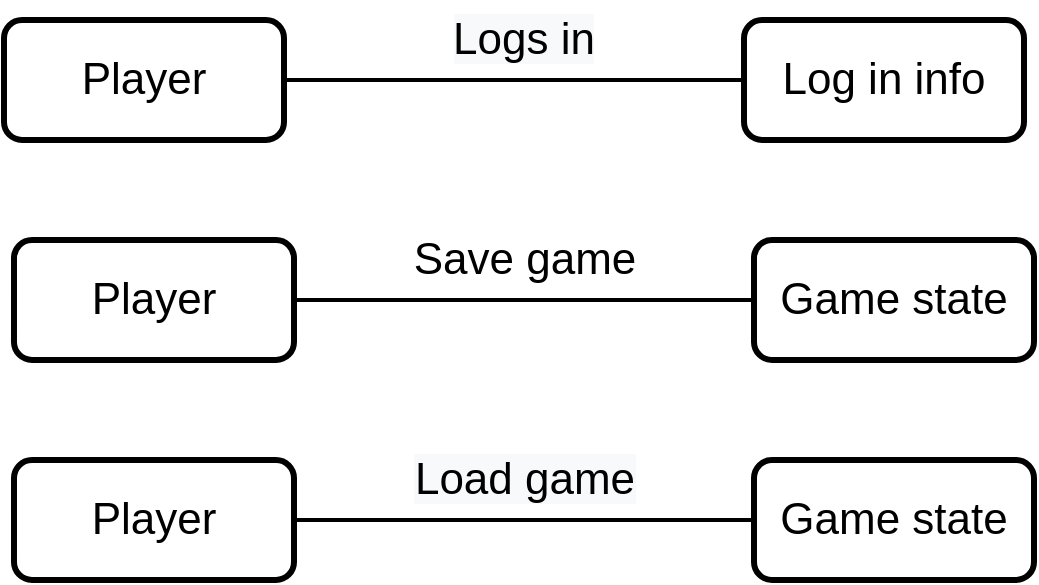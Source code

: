 <mxfile version="17.4.5" type="github">
  <diagram id="wiQ8Lzi3Vjw1ZslagZor" name="Page-1">
    <mxGraphModel dx="1422" dy="762" grid="1" gridSize="10" guides="1" tooltips="1" connect="1" arrows="1" fold="1" page="1" pageScale="1" pageWidth="850" pageHeight="1100" math="0" shadow="0">
      <root>
        <mxCell id="0" />
        <mxCell id="1" parent="0" />
        <mxCell id="L_VHjBdt1VF4U8gCM4sk-1" value="&lt;font style=&quot;font-size: 22px&quot;&gt;Log in info&lt;/font&gt;" style="rounded=1;whiteSpace=wrap;html=1;strokeWidth=3;" vertex="1" parent="1">
          <mxGeometry x="470" y="180" width="140" height="60" as="geometry" />
        </mxCell>
        <mxCell id="L_VHjBdt1VF4U8gCM4sk-4" value="&lt;font style=&quot;font-size: 22px&quot;&gt;Player&lt;/font&gt;" style="rounded=1;whiteSpace=wrap;html=1;strokeWidth=3;" vertex="1" parent="1">
          <mxGeometry x="100" y="180" width="140" height="60" as="geometry" />
        </mxCell>
        <mxCell id="L_VHjBdt1VF4U8gCM4sk-7" value="" style="endArrow=none;html=1;rounded=0;fontSize=22;strokeColor=default;strokeWidth=2;exitX=1;exitY=0.5;exitDx=0;exitDy=0;entryX=0;entryY=0.5;entryDx=0;entryDy=0;" edge="1" parent="1" source="L_VHjBdt1VF4U8gCM4sk-4" target="L_VHjBdt1VF4U8gCM4sk-1">
          <mxGeometry width="50" height="50" relative="1" as="geometry">
            <mxPoint x="230" y="340" as="sourcePoint" />
            <mxPoint x="330" y="210" as="targetPoint" />
          </mxGeometry>
        </mxCell>
        <mxCell id="L_VHjBdt1VF4U8gCM4sk-10" value="&lt;span style=&quot;color: rgb(0 , 0 , 0) ; font-family: &amp;#34;helvetica&amp;#34; ; font-size: 22px ; font-style: normal ; font-weight: 400 ; letter-spacing: normal ; text-indent: 0px ; text-transform: none ; word-spacing: 0px ; background-color: rgb(248 , 249 , 250) ; display: inline ; float: none&quot;&gt;Logs in&lt;/span&gt;" style="text;whiteSpace=wrap;html=1;align=center;" vertex="1" parent="1">
          <mxGeometry x="320" y="170" width="80" height="40" as="geometry" />
        </mxCell>
        <mxCell id="L_VHjBdt1VF4U8gCM4sk-11" value="&lt;font style=&quot;font-size: 22px&quot;&gt;Game state&lt;/font&gt;" style="rounded=1;whiteSpace=wrap;html=1;strokeWidth=3;" vertex="1" parent="1">
          <mxGeometry x="475" y="400" width="140" height="60" as="geometry" />
        </mxCell>
        <mxCell id="L_VHjBdt1VF4U8gCM4sk-12" value="&lt;font style=&quot;font-size: 22px&quot;&gt;Player&lt;/font&gt;" style="rounded=1;whiteSpace=wrap;html=1;strokeWidth=3;" vertex="1" parent="1">
          <mxGeometry x="105" y="400" width="140" height="60" as="geometry" />
        </mxCell>
        <mxCell id="L_VHjBdt1VF4U8gCM4sk-13" value="" style="endArrow=none;html=1;rounded=0;fontSize=22;strokeColor=default;strokeWidth=2;exitX=1;exitY=0.5;exitDx=0;exitDy=0;entryX=0;entryY=0.5;entryDx=0;entryDy=0;" edge="1" source="L_VHjBdt1VF4U8gCM4sk-12" target="L_VHjBdt1VF4U8gCM4sk-11" parent="1">
          <mxGeometry width="50" height="50" relative="1" as="geometry">
            <mxPoint x="235" y="560" as="sourcePoint" />
            <mxPoint x="335" y="430" as="targetPoint" />
          </mxGeometry>
        </mxCell>
        <mxCell id="L_VHjBdt1VF4U8gCM4sk-14" value="&lt;span style=&quot;color: rgb(0 , 0 , 0) ; font-family: &amp;#34;helvetica&amp;#34; ; font-size: 22px ; font-style: normal ; font-weight: 400 ; letter-spacing: normal ; text-indent: 0px ; text-transform: none ; word-spacing: 0px ; background-color: rgb(248 , 249 , 250) ; display: inline ; float: none&quot;&gt;Load game&lt;/span&gt;" style="text;whiteSpace=wrap;html=1;align=center;" vertex="1" parent="1">
          <mxGeometry x="297.5" y="390" width="125" height="40" as="geometry" />
        </mxCell>
        <mxCell id="L_VHjBdt1VF4U8gCM4sk-15" value="&lt;font style=&quot;font-size: 22px&quot;&gt;Game state&lt;/font&gt;" style="rounded=1;whiteSpace=wrap;html=1;strokeWidth=3;" vertex="1" parent="1">
          <mxGeometry x="475" y="290" width="140" height="60" as="geometry" />
        </mxCell>
        <mxCell id="L_VHjBdt1VF4U8gCM4sk-16" value="&lt;font style=&quot;font-size: 22px&quot;&gt;Player&lt;/font&gt;" style="rounded=1;whiteSpace=wrap;html=1;strokeWidth=3;" vertex="1" parent="1">
          <mxGeometry x="105" y="290" width="140" height="60" as="geometry" />
        </mxCell>
        <mxCell id="L_VHjBdt1VF4U8gCM4sk-17" value="" style="endArrow=none;html=1;rounded=0;fontSize=22;strokeColor=default;strokeWidth=2;exitX=1;exitY=0.5;exitDx=0;exitDy=0;entryX=0;entryY=0.5;entryDx=0;entryDy=0;" edge="1" source="L_VHjBdt1VF4U8gCM4sk-16" target="L_VHjBdt1VF4U8gCM4sk-15" parent="1">
          <mxGeometry width="50" height="50" relative="1" as="geometry">
            <mxPoint x="235" y="450" as="sourcePoint" />
            <mxPoint x="335" y="320" as="targetPoint" />
          </mxGeometry>
        </mxCell>
        <mxCell id="L_VHjBdt1VF4U8gCM4sk-18" value="&lt;font face=&quot;helvetica&quot;&gt;&lt;span style=&quot;font-size: 22px&quot;&gt;Save game&lt;/span&gt;&lt;/font&gt;" style="text;whiteSpace=wrap;html=1;align=center;" vertex="1" parent="1">
          <mxGeometry x="302.5" y="280" width="115" height="40" as="geometry" />
        </mxCell>
      </root>
    </mxGraphModel>
  </diagram>
</mxfile>
